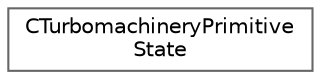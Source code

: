 digraph "Graphical Class Hierarchy"
{
 // LATEX_PDF_SIZE
  bgcolor="transparent";
  edge [fontname=Helvetica,fontsize=10,labelfontname=Helvetica,labelfontsize=10];
  node [fontname=Helvetica,fontsize=10,shape=box,height=0.2,width=0.4];
  rankdir="LR";
  Node0 [id="Node000000",label="CTurbomachineryPrimitive\lState",height=0.2,width=0.4,color="grey40", fillcolor="white", style="filled",URL="$classCTurbomachineryPrimitiveState.html",tooltip="Class containing the required primitive variables for initiating a turboperformance calculation."];
}
